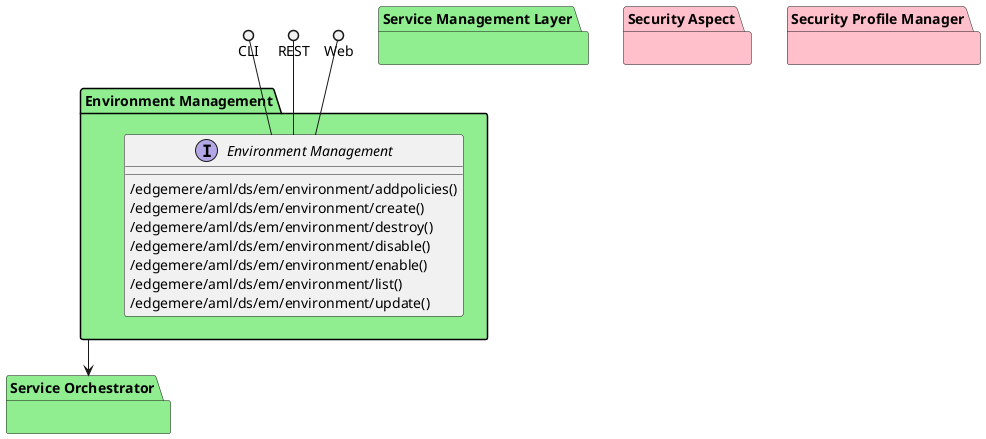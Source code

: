 @startuml


package "Service Orchestrator" #lightgreen {

}

package "Service Management Layer" #lightgreen {

}

package "Security Aspect" #pink {

}

package "Security Profile Manager" #pink {

}


package "Environment Management" #lightgreen {

    interface "Environment Management" as i {
            /edgemere/aml/ds/em/environment/addpolicies()
            /edgemere/aml/ds/em/environment/create()
            /edgemere/aml/ds/em/environment/destroy()
            /edgemere/aml/ds/em/environment/disable()
            /edgemere/aml/ds/em/environment/enable()
            /edgemere/aml/ds/em/environment/list()
            /edgemere/aml/ds/em/environment/update()
    
    }
}

CLI ()-- i
REST ()-- i
Web ()-- i

package "Environment Management" #lightgreen {


}


    "Environment Management" --> "Service Orchestrator"


@enduml
